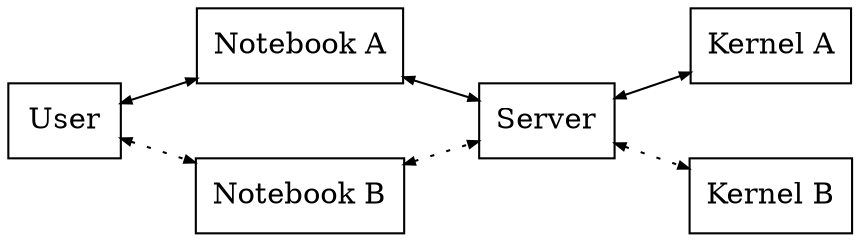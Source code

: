digraph MyGraph {
        rankdir=LR
        margin=0
        border=0
        nodesep=0.5
        node [shape=box]
        edge [dir=both, arrowsize=0.5]
        "User" -> "Notebook A"
        "User" -> "Notebook B" [style=dotted]
        "Notebook A" -> "Server"
        "Notebook B" -> "Server" [style=dotted]
        "Server" -> "Kernel A"
        "Server" -> "Kernel B" [style=dotted]
}
